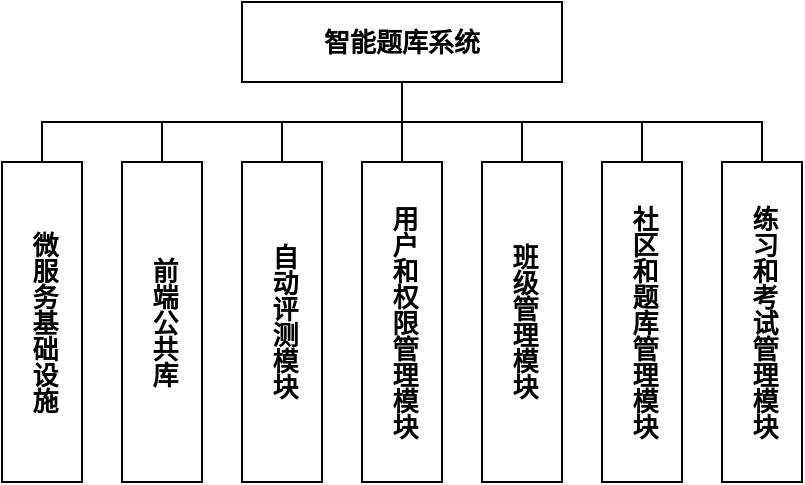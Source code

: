 <mxfile version="24.4.3" type="github" pages="6">
  <diagram name="第 1 页" id="eObKTCuL2aLBovRg0y6s">
    <mxGraphModel dx="520" dy="309" grid="1" gridSize="10" guides="1" tooltips="1" connect="1" arrows="1" fold="1" page="1" pageScale="1" pageWidth="827" pageHeight="1169" math="0" shadow="0">
      <root>
        <mxCell id="0" />
        <mxCell id="1" parent="0" />
        <mxCell id="1TfiM0mJoHMzbEMcMOic-4" style="edgeStyle=orthogonalEdgeStyle;rounded=0;orthogonalLoop=1;jettySize=auto;html=1;fontSize=13;fontFamily=宋体;endArrow=none;endFill=0;fontStyle=1" edge="1" parent="1" source="AXkbb3NN8vNCeK4mGR4q-1" target="AXkbb3NN8vNCeK4mGR4q-2">
          <mxGeometry relative="1" as="geometry">
            <Array as="points">
              <mxPoint x="200" y="60" />
              <mxPoint x="20" y="60" />
            </Array>
          </mxGeometry>
        </mxCell>
        <mxCell id="1TfiM0mJoHMzbEMcMOic-5" style="edgeStyle=orthogonalEdgeStyle;rounded=0;orthogonalLoop=1;jettySize=auto;html=1;fontSize=13;fontFamily=宋体;endArrow=none;endFill=0;fontStyle=1" edge="1" parent="1" source="AXkbb3NN8vNCeK4mGR4q-1" target="AXkbb3NN8vNCeK4mGR4q-4">
          <mxGeometry relative="1" as="geometry">
            <Array as="points">
              <mxPoint x="200" y="60" />
              <mxPoint x="80" y="60" />
            </Array>
          </mxGeometry>
        </mxCell>
        <mxCell id="1TfiM0mJoHMzbEMcMOic-6" style="edgeStyle=orthogonalEdgeStyle;rounded=0;orthogonalLoop=1;jettySize=auto;html=1;fontSize=13;fontFamily=宋体;endArrow=none;endFill=0;fontStyle=1" edge="1" parent="1" source="AXkbb3NN8vNCeK4mGR4q-1" target="1TfiM0mJoHMzbEMcMOic-1">
          <mxGeometry relative="1" as="geometry" />
        </mxCell>
        <mxCell id="1TfiM0mJoHMzbEMcMOic-7" style="edgeStyle=orthogonalEdgeStyle;rounded=0;orthogonalLoop=1;jettySize=auto;html=1;fontSize=13;fontFamily=宋体;endArrow=none;endFill=0;fontStyle=1" edge="1" parent="1" source="AXkbb3NN8vNCeK4mGR4q-1" target="AXkbb3NN8vNCeK4mGR4q-6">
          <mxGeometry relative="1" as="geometry" />
        </mxCell>
        <mxCell id="1TfiM0mJoHMzbEMcMOic-8" style="edgeStyle=orthogonalEdgeStyle;rounded=0;orthogonalLoop=1;jettySize=auto;html=1;fontSize=13;fontFamily=宋体;endArrow=none;endFill=0;fontStyle=1" edge="1" parent="1" source="AXkbb3NN8vNCeK4mGR4q-1" target="AXkbb3NN8vNCeK4mGR4q-8">
          <mxGeometry relative="1" as="geometry" />
        </mxCell>
        <mxCell id="1TfiM0mJoHMzbEMcMOic-9" style="edgeStyle=orthogonalEdgeStyle;rounded=0;orthogonalLoop=1;jettySize=auto;html=1;fontSize=13;fontFamily=宋体;endArrow=none;endFill=0;fontStyle=1" edge="1" parent="1" source="AXkbb3NN8vNCeK4mGR4q-1" target="AXkbb3NN8vNCeK4mGR4q-10">
          <mxGeometry relative="1" as="geometry">
            <Array as="points">
              <mxPoint x="200" y="60" />
              <mxPoint x="320" y="60" />
            </Array>
          </mxGeometry>
        </mxCell>
        <mxCell id="1TfiM0mJoHMzbEMcMOic-10" style="edgeStyle=orthogonalEdgeStyle;rounded=0;orthogonalLoop=1;jettySize=auto;html=1;fontSize=13;fontFamily=宋体;endArrow=none;endFill=0;fontStyle=1" edge="1" parent="1" source="AXkbb3NN8vNCeK4mGR4q-1" target="AXkbb3NN8vNCeK4mGR4q-11">
          <mxGeometry relative="1" as="geometry">
            <Array as="points">
              <mxPoint x="200" y="60" />
              <mxPoint x="380" y="60" />
            </Array>
          </mxGeometry>
        </mxCell>
        <mxCell id="AXkbb3NN8vNCeK4mGR4q-1" value="智能题库系统" style="rounded=0;whiteSpace=wrap;html=1;strokeWidth=1;fontSize=13;fontFamily=宋体;fontStyle=1" vertex="1" parent="1">
          <mxGeometry x="120" width="160" height="40" as="geometry" />
        </mxCell>
        <mxCell id="AXkbb3NN8vNCeK4mGR4q-2" value="微服务基础设施" style="rounded=0;whiteSpace=wrap;html=1;textDirection=vertical-lr;strokeWidth=1;fontSize=13;fontFamily=宋体;fontStyle=1" vertex="1" parent="1">
          <mxGeometry y="80" width="40" height="160" as="geometry" />
        </mxCell>
        <mxCell id="AXkbb3NN8vNCeK4mGR4q-4" value="前端公共库" style="rounded=0;whiteSpace=wrap;html=1;textDirection=vertical-lr;strokeWidth=1;fontSize=13;fontFamily=宋体;fontStyle=1" vertex="1" parent="1">
          <mxGeometry x="60" y="80" width="40" height="160" as="geometry" />
        </mxCell>
        <mxCell id="AXkbb3NN8vNCeK4mGR4q-6" value="用户和权限管理模块" style="rounded=0;whiteSpace=wrap;html=1;textDirection=vertical-lr;strokeWidth=1;fontSize=13;fontFamily=宋体;fontStyle=1" vertex="1" parent="1">
          <mxGeometry x="180" y="80" width="40" height="160" as="geometry" />
        </mxCell>
        <mxCell id="AXkbb3NN8vNCeK4mGR4q-8" value="班级管理模块" style="rounded=0;whiteSpace=wrap;html=1;textDirection=vertical-lr;strokeWidth=1;fontSize=13;fontFamily=宋体;fontStyle=1" vertex="1" parent="1">
          <mxGeometry x="240" y="80" width="40" height="160" as="geometry" />
        </mxCell>
        <mxCell id="AXkbb3NN8vNCeK4mGR4q-11" value="练习和考试管理模块" style="rounded=0;whiteSpace=wrap;html=1;textDirection=vertical-lr;strokeWidth=1;fontSize=13;fontFamily=宋体;fontStyle=1" vertex="1" parent="1">
          <mxGeometry x="360" y="80" width="40" height="160" as="geometry" />
        </mxCell>
        <mxCell id="1TfiM0mJoHMzbEMcMOic-1" value="自动评测模块" style="rounded=0;whiteSpace=wrap;html=1;textDirection=vertical-lr;strokeWidth=1;fontSize=13;fontFamily=宋体;fontStyle=1" vertex="1" parent="1">
          <mxGeometry x="120" y="80" width="40" height="160" as="geometry" />
        </mxCell>
        <mxCell id="AXkbb3NN8vNCeK4mGR4q-10" value="社区和题库管理模块" style="rounded=0;whiteSpace=wrap;html=1;textDirection=vertical-lr;strokeWidth=1;fontSize=13;fontFamily=宋体;fontStyle=1" vertex="1" parent="1">
          <mxGeometry x="300" y="80" width="40" height="160" as="geometry" />
        </mxCell>
      </root>
    </mxGraphModel>
  </diagram>
  <diagram id="jdIbcrPms2gUhNTZ2ln3" name="第 2 页">
    <mxGraphModel dx="628" dy="372" grid="1" gridSize="10" guides="1" tooltips="1" connect="1" arrows="1" fold="1" page="1" pageScale="1" pageWidth="827" pageHeight="1169" math="0" shadow="0">
      <root>
        <mxCell id="0" />
        <mxCell id="1" parent="0" />
        <mxCell id="3TBexgA2kITxujay0bop-1" style="edgeStyle=orthogonalEdgeStyle;rounded=0;orthogonalLoop=1;jettySize=auto;html=1;strokeColor=default;strokeWidth=1;endArrow=none;endFill=0;startArrow=none;startFill=0;fontSize=13;fontFamily=宋体;fontStyle=1" edge="1" parent="1" source="3TBexgA2kITxujay0bop-7" target="3TBexgA2kITxujay0bop-8">
          <mxGeometry relative="1" as="geometry">
            <Array as="points">
              <mxPoint x="140" y="60" />
              <mxPoint x="20" y="60" />
            </Array>
          </mxGeometry>
        </mxCell>
        <mxCell id="3TBexgA2kITxujay0bop-2" style="edgeStyle=orthogonalEdgeStyle;rounded=0;orthogonalLoop=1;jettySize=auto;html=1;strokeWidth=1;endArrow=none;endFill=0;startArrow=none;startFill=0;fontSize=13;fontFamily=宋体;fontStyle=1" edge="1" parent="1" source="3TBexgA2kITxujay0bop-7" target="3TBexgA2kITxujay0bop-9">
          <mxGeometry relative="1" as="geometry" />
        </mxCell>
        <mxCell id="3TBexgA2kITxujay0bop-3" style="edgeStyle=orthogonalEdgeStyle;rounded=0;orthogonalLoop=1;jettySize=auto;html=1;strokeWidth=1;endArrow=none;endFill=0;startArrow=none;startFill=0;fontSize=13;fontFamily=宋体;fontStyle=1" edge="1" parent="1" source="3TBexgA2kITxujay0bop-7" target="3TBexgA2kITxujay0bop-10">
          <mxGeometry relative="1" as="geometry" />
        </mxCell>
        <mxCell id="7ztqIl_7mpwJkRQCzAdN-3" style="edgeStyle=orthogonalEdgeStyle;rounded=0;orthogonalLoop=1;jettySize=auto;html=1;endArrow=none;endFill=0;" edge="1" parent="1" source="3TBexgA2kITxujay0bop-7" target="7ztqIl_7mpwJkRQCzAdN-1">
          <mxGeometry relative="1" as="geometry" />
        </mxCell>
        <mxCell id="7ztqIl_7mpwJkRQCzAdN-4" style="edgeStyle=orthogonalEdgeStyle;rounded=0;orthogonalLoop=1;jettySize=auto;html=1;endArrow=none;endFill=0;" edge="1" parent="1" source="3TBexgA2kITxujay0bop-7" target="7ztqIl_7mpwJkRQCzAdN-2">
          <mxGeometry relative="1" as="geometry">
            <Array as="points">
              <mxPoint x="140" y="60" />
              <mxPoint x="260" y="60" />
            </Array>
          </mxGeometry>
        </mxCell>
        <mxCell id="3TBexgA2kITxujay0bop-7" value="自动评测模块" style="rounded=0;whiteSpace=wrap;html=1;strokeWidth=1;fontSize=13;fontFamily=宋体;fontStyle=1" vertex="1" parent="1">
          <mxGeometry x="60" width="160" height="40" as="geometry" />
        </mxCell>
        <mxCell id="3TBexgA2kITxujay0bop-8" value="评测任务接收" style="rounded=0;whiteSpace=wrap;html=1;textDirection=vertical-lr;strokeWidth=1;fontSize=13;fontFamily=宋体;fontStyle=1" vertex="1" parent="1">
          <mxGeometry y="80" width="40" height="160" as="geometry" />
        </mxCell>
        <mxCell id="7ztqIl_7mpwJkRQCzAdN-6" style="edgeStyle=orthogonalEdgeStyle;rounded=0;orthogonalLoop=1;jettySize=auto;html=1;endArrow=none;endFill=0;" edge="1" parent="1" source="3TBexgA2kITxujay0bop-9" target="7ztqIl_7mpwJkRQCzAdN-5">
          <mxGeometry relative="1" as="geometry">
            <Array as="points">
              <mxPoint x="140" y="260" />
              <mxPoint x="50" y="260" />
            </Array>
          </mxGeometry>
        </mxCell>
        <mxCell id="7ztqIl_7mpwJkRQCzAdN-8" style="edgeStyle=orthogonalEdgeStyle;rounded=0;orthogonalLoop=1;jettySize=auto;html=1;endArrow=none;endFill=0;" edge="1" parent="1" source="3TBexgA2kITxujay0bop-9" target="7ztqIl_7mpwJkRQCzAdN-7">
          <mxGeometry relative="1" as="geometry" />
        </mxCell>
        <mxCell id="7ztqIl_7mpwJkRQCzAdN-10" style="edgeStyle=orthogonalEdgeStyle;rounded=0;orthogonalLoop=1;jettySize=auto;html=1;endArrow=none;endFill=0;" edge="1" parent="1" source="3TBexgA2kITxujay0bop-9" target="7ztqIl_7mpwJkRQCzAdN-9">
          <mxGeometry relative="1" as="geometry" />
        </mxCell>
        <mxCell id="7ztqIl_7mpwJkRQCzAdN-12" style="edgeStyle=orthogonalEdgeStyle;rounded=0;orthogonalLoop=1;jettySize=auto;html=1;endArrow=none;endFill=0;" edge="1" parent="1" source="3TBexgA2kITxujay0bop-9" target="7ztqIl_7mpwJkRQCzAdN-11">
          <mxGeometry relative="1" as="geometry">
            <Array as="points">
              <mxPoint x="140" y="260" />
              <mxPoint x="230" y="260" />
            </Array>
          </mxGeometry>
        </mxCell>
        <mxCell id="3TBexgA2kITxujay0bop-9" value="评测任务处理抽象" style="rounded=0;whiteSpace=wrap;html=1;textDirection=vertical-lr;strokeWidth=1;fontSize=13;fontFamily=宋体;fontStyle=1" vertex="1" parent="1">
          <mxGeometry x="120" y="80" width="40" height="160" as="geometry" />
        </mxCell>
        <mxCell id="3TBexgA2kITxujay0bop-10" value="评测结果推送" style="rounded=0;whiteSpace=wrap;html=1;textDirection=vertical-lr;strokeWidth=1;fontSize=13;fontFamily=宋体;fontStyle=1" vertex="1" parent="1">
          <mxGeometry x="180" y="80" width="40" height="160" as="geometry" />
        </mxCell>
        <mxCell id="7ztqIl_7mpwJkRQCzAdN-1" value="评测任务信息维护" style="rounded=0;whiteSpace=wrap;html=1;textDirection=vertical-lr;strokeWidth=1;fontSize=13;fontFamily=宋体;fontStyle=1" vertex="1" parent="1">
          <mxGeometry x="60" y="80" width="40" height="160" as="geometry" />
        </mxCell>
        <mxCell id="7ztqIl_7mpwJkRQCzAdN-2" value="评测结果解析" style="rounded=0;whiteSpace=wrap;html=1;textDirection=vertical-lr;strokeWidth=1;fontSize=13;fontFamily=宋体;fontStyle=1" vertex="1" parent="1">
          <mxGeometry x="240" y="80" width="40" height="160" as="geometry" />
        </mxCell>
        <mxCell id="7ztqIl_7mpwJkRQCzAdN-5" value="子进程创建与通信" style="rounded=0;whiteSpace=wrap;html=1;textDirection=vertical-lr;strokeWidth=1;fontSize=13;fontFamily=宋体;fontStyle=1" vertex="1" parent="1">
          <mxGeometry x="30" y="280" width="40" height="160" as="geometry" />
        </mxCell>
        <mxCell id="7ztqIl_7mpwJkRQCzAdN-7" value="子进程输出管理" style="rounded=0;whiteSpace=wrap;html=1;textDirection=vertical-lr;strokeWidth=1;fontSize=13;fontFamily=宋体;fontStyle=1" vertex="1" parent="1">
          <mxGeometry x="90" y="280" width="40" height="160" as="geometry" />
        </mxCell>
        <mxCell id="7ztqIl_7mpwJkRQCzAdN-9" value="子进程错误处理" style="rounded=0;whiteSpace=wrap;html=1;textDirection=vertical-lr;strokeWidth=1;fontSize=13;fontFamily=宋体;fontStyle=1" vertex="1" parent="1">
          <mxGeometry x="150" y="280" width="40" height="160" as="geometry" />
        </mxCell>
        <mxCell id="7ztqIl_7mpwJkRQCzAdN-11" value="子进程资源释放" style="rounded=0;whiteSpace=wrap;html=1;textDirection=vertical-lr;strokeWidth=1;fontSize=13;fontFamily=宋体;fontStyle=1" vertex="1" parent="1">
          <mxGeometry x="210" y="280" width="40" height="160" as="geometry" />
        </mxCell>
      </root>
    </mxGraphModel>
  </diagram>
  <diagram id="A-Rv--yhzJVSGEI8iDzc" name="第 3 页">
    <mxGraphModel dx="758" dy="450" grid="1" gridSize="10" guides="1" tooltips="1" connect="1" arrows="1" fold="1" page="1" pageScale="1" pageWidth="827" pageHeight="1169" math="0" shadow="0">
      <root>
        <mxCell id="0" />
        <mxCell id="1" parent="0" />
        <mxCell id="Ju0JKpyvAwDTfE2oQsWT-1" style="edgeStyle=orthogonalEdgeStyle;rounded=0;orthogonalLoop=1;jettySize=auto;html=1;fontSize=13;fontFamily=宋体;endArrow=none;endFill=0;fontStyle=1" edge="1" parent="1" source="Ju0JKpyvAwDTfE2oQsWT-8" target="Ju0JKpyvAwDTfE2oQsWT-9">
          <mxGeometry relative="1" as="geometry">
            <Array as="points">
              <mxPoint x="140" y="60" />
              <mxPoint x="20" y="60" />
            </Array>
          </mxGeometry>
        </mxCell>
        <mxCell id="Ju0JKpyvAwDTfE2oQsWT-2" style="edgeStyle=orthogonalEdgeStyle;rounded=0;orthogonalLoop=1;jettySize=auto;html=1;fontSize=13;fontFamily=宋体;endArrow=none;endFill=0;fontStyle=1" edge="1" parent="1" source="Ju0JKpyvAwDTfE2oQsWT-8" target="Ju0JKpyvAwDTfE2oQsWT-10">
          <mxGeometry relative="1" as="geometry">
            <Array as="points">
              <mxPoint x="140" y="60" />
              <mxPoint x="80" y="60" />
            </Array>
          </mxGeometry>
        </mxCell>
        <mxCell id="Ju0JKpyvAwDTfE2oQsWT-3" style="edgeStyle=orthogonalEdgeStyle;rounded=0;orthogonalLoop=1;jettySize=auto;html=1;fontSize=13;fontFamily=宋体;endArrow=none;endFill=0;fontStyle=1" edge="1" parent="1" source="Ju0JKpyvAwDTfE2oQsWT-8" target="Ju0JKpyvAwDTfE2oQsWT-14">
          <mxGeometry relative="1" as="geometry" />
        </mxCell>
        <mxCell id="Ju0JKpyvAwDTfE2oQsWT-4" style="edgeStyle=orthogonalEdgeStyle;rounded=0;orthogonalLoop=1;jettySize=auto;html=1;fontSize=13;fontFamily=宋体;endArrow=none;endFill=0;fontStyle=1" edge="1" parent="1" source="Ju0JKpyvAwDTfE2oQsWT-8" target="Ju0JKpyvAwDTfE2oQsWT-11">
          <mxGeometry relative="1" as="geometry" />
        </mxCell>
        <mxCell id="Ju0JKpyvAwDTfE2oQsWT-5" style="edgeStyle=orthogonalEdgeStyle;rounded=0;orthogonalLoop=1;jettySize=auto;html=1;fontSize=13;fontFamily=宋体;endArrow=none;endFill=0;fontStyle=1" edge="1" parent="1" source="Ju0JKpyvAwDTfE2oQsWT-8" target="Ju0JKpyvAwDTfE2oQsWT-12">
          <mxGeometry relative="1" as="geometry">
            <Array as="points">
              <mxPoint x="140" y="60" />
              <mxPoint x="260" y="60" />
            </Array>
          </mxGeometry>
        </mxCell>
        <mxCell id="Ju0JKpyvAwDTfE2oQsWT-8" value="用户和权限管理模块" style="rounded=0;whiteSpace=wrap;html=1;strokeWidth=1;fontSize=13;fontFamily=宋体;fontStyle=1" vertex="1" parent="1">
          <mxGeometry x="60" width="160" height="40" as="geometry" />
        </mxCell>
        <mxCell id="Ju0JKpyvAwDTfE2oQsWT-9" value="用户注册" style="rounded=0;whiteSpace=wrap;html=1;textDirection=vertical-lr;strokeWidth=1;fontSize=13;fontFamily=宋体;fontStyle=1" vertex="1" parent="1">
          <mxGeometry y="80" width="40" height="160" as="geometry" />
        </mxCell>
        <mxCell id="Mo4TfVp7PUq2NMSG8-6Q-2" style="edgeStyle=orthogonalEdgeStyle;rounded=0;orthogonalLoop=1;jettySize=auto;html=1;endArrow=none;endFill=0;" edge="1" parent="1" source="Ju0JKpyvAwDTfE2oQsWT-10" target="Ju0JKpyvAwDTfE2oQsWT-16">
          <mxGeometry relative="1" as="geometry" />
        </mxCell>
        <mxCell id="Mo4TfVp7PUq2NMSG8-6Q-3" style="edgeStyle=orthogonalEdgeStyle;rounded=0;orthogonalLoop=1;jettySize=auto;html=1;endArrow=none;endFill=0;" edge="1" parent="1" source="Ju0JKpyvAwDTfE2oQsWT-10" target="Mo4TfVp7PUq2NMSG8-6Q-1">
          <mxGeometry relative="1" as="geometry" />
        </mxCell>
        <mxCell id="Ju0JKpyvAwDTfE2oQsWT-10" value="用户登录" style="rounded=0;whiteSpace=wrap;html=1;textDirection=vertical-lr;strokeWidth=1;fontSize=13;fontFamily=宋体;fontStyle=1" vertex="1" parent="1">
          <mxGeometry x="60" y="80" width="40" height="160" as="geometry" />
        </mxCell>
        <mxCell id="Ju0JKpyvAwDTfE2oQsWT-11" value="用户鉴权" style="rounded=0;whiteSpace=wrap;html=1;textDirection=vertical-lr;strokeWidth=1;fontSize=13;fontFamily=宋体;fontStyle=1" vertex="1" parent="1">
          <mxGeometry x="180" y="80" width="40" height="160" as="geometry" />
        </mxCell>
        <mxCell id="Mo4TfVp7PUq2NMSG8-6Q-6" style="edgeStyle=orthogonalEdgeStyle;rounded=0;orthogonalLoop=1;jettySize=auto;html=1;endArrow=none;endFill=0;" edge="1" parent="1" source="Ju0JKpyvAwDTfE2oQsWT-12" target="Mo4TfVp7PUq2NMSG8-6Q-4">
          <mxGeometry relative="1" as="geometry">
            <Array as="points">
              <mxPoint x="260" y="260" />
              <mxPoint x="200" y="260" />
            </Array>
          </mxGeometry>
        </mxCell>
        <mxCell id="Mo4TfVp7PUq2NMSG8-6Q-7" style="edgeStyle=orthogonalEdgeStyle;rounded=0;orthogonalLoop=1;jettySize=auto;html=1;endArrow=none;endFill=0;" edge="1" parent="1" source="Ju0JKpyvAwDTfE2oQsWT-12" target="Mo4TfVp7PUq2NMSG8-6Q-5">
          <mxGeometry relative="1" as="geometry" />
        </mxCell>
        <mxCell id="mcC-58T03SMqWoph6XdK-2" style="edgeStyle=orthogonalEdgeStyle;rounded=0;orthogonalLoop=1;jettySize=auto;html=1;endArrow=none;endFill=0;" edge="1" parent="1" source="Ju0JKpyvAwDTfE2oQsWT-12" target="mcC-58T03SMqWoph6XdK-1">
          <mxGeometry relative="1" as="geometry">
            <Array as="points">
              <mxPoint x="260" y="260" />
              <mxPoint x="320" y="260" />
            </Array>
          </mxGeometry>
        </mxCell>
        <mxCell id="Ju0JKpyvAwDTfE2oQsWT-12" value="用户权限管理" style="rounded=0;whiteSpace=wrap;html=1;textDirection=vertical-lr;strokeWidth=1;fontSize=13;fontFamily=宋体;fontStyle=1" vertex="1" parent="1">
          <mxGeometry x="240" y="80" width="40" height="160" as="geometry" />
        </mxCell>
        <mxCell id="Ju0JKpyvAwDTfE2oQsWT-14" value="用户认证" style="rounded=0;whiteSpace=wrap;html=1;textDirection=vertical-lr;strokeWidth=1;fontSize=13;fontFamily=宋体;fontStyle=1" vertex="1" parent="1">
          <mxGeometry x="120" y="80" width="40" height="160" as="geometry" />
        </mxCell>
        <mxCell id="Ju0JKpyvAwDTfE2oQsWT-16" value="账号密码登录" style="rounded=0;whiteSpace=wrap;html=1;textDirection=vertical-lr;strokeWidth=1;fontSize=13;fontFamily=宋体;fontStyle=1" vertex="1" parent="1">
          <mxGeometry x="30" y="280" width="40" height="160" as="geometry" />
        </mxCell>
        <mxCell id="Mo4TfVp7PUq2NMSG8-6Q-1" value="token登录" style="rounded=0;whiteSpace=wrap;html=1;textDirection=vertical-lr;strokeWidth=1;fontSize=13;fontFamily=宋体;fontStyle=1" vertex="1" parent="1">
          <mxGeometry x="90" y="280" width="40" height="160" as="geometry" />
        </mxCell>
        <mxCell id="Mo4TfVp7PUq2NMSG8-6Q-4" value="用户权限控制" style="rounded=0;whiteSpace=wrap;html=1;textDirection=vertical-lr;strokeWidth=1;fontSize=13;fontFamily=宋体;fontStyle=1" vertex="1" parent="1">
          <mxGeometry x="180" y="280" width="40" height="160" as="geometry" />
        </mxCell>
        <mxCell id="Mo4TfVp7PUq2NMSG8-6Q-5" value="用户角色管理" style="rounded=0;whiteSpace=wrap;html=1;textDirection=vertical-lr;strokeWidth=1;fontSize=13;fontFamily=宋体;fontStyle=1" vertex="1" parent="1">
          <mxGeometry x="240" y="280" width="40" height="160" as="geometry" />
        </mxCell>
        <mxCell id="mcC-58T03SMqWoph6XdK-1" value="角色权限管理" style="rounded=0;whiteSpace=wrap;html=1;textDirection=vertical-lr;strokeWidth=1;fontSize=13;fontFamily=宋体;fontStyle=1" vertex="1" parent="1">
          <mxGeometry x="300" y="280" width="40" height="160" as="geometry" />
        </mxCell>
      </root>
    </mxGraphModel>
  </diagram>
  <diagram id="jKZXMxb1p8fW3v9pR9lb" name="第 4 页">
    <mxGraphModel dx="413" dy="224" grid="1" gridSize="10" guides="1" tooltips="1" connect="1" arrows="1" fold="1" page="1" pageScale="1" pageWidth="827" pageHeight="1169" math="0" shadow="0">
      <root>
        <mxCell id="0" />
        <mxCell id="1" parent="0" />
        <mxCell id="VuksA6qUWwvKeez0812m-1" value="班级管理模块" style="rounded=0;whiteSpace=wrap;html=1;fontSize=11;strokeWidth=1;" vertex="1" parent="1">
          <mxGeometry x="280" y="160" width="130" height="40" as="geometry" />
        </mxCell>
        <mxCell id="VuksA6qUWwvKeez0812m-2" value="创建班级" style="rounded=0;whiteSpace=wrap;html=1;textDirection=vertical-lr;fontSize=11;strokeWidth=1;" vertex="1" parent="1">
          <mxGeometry x="200" y="240" width="40" height="120" as="geometry" />
        </mxCell>
        <mxCell id="VuksA6qUWwvKeez0812m-3" value="处理新成员申请" style="rounded=0;whiteSpace=wrap;html=1;textDirection=vertical-lr;fontSize=11;strokeWidth=1;" vertex="1" parent="1">
          <mxGeometry x="250" y="240" width="40" height="120" as="geometry" />
        </mxCell>
        <mxCell id="VuksA6qUWwvKeez0812m-4" value="移除成员" style="rounded=0;whiteSpace=wrap;html=1;textDirection=vertical-lr;fontSize=11;strokeWidth=1;" vertex="1" parent="1">
          <mxGeometry x="300" y="240" width="40" height="120" as="geometry" />
        </mxCell>
        <mxCell id="VuksA6qUWwvKeez0812m-5" value="班级考试管理" style="rounded=0;whiteSpace=wrap;html=1;textDirection=vertical-lr;fontSize=11;strokeWidth=1;" vertex="1" parent="1">
          <mxGeometry x="350" y="240" width="40" height="120" as="geometry" />
        </mxCell>
        <mxCell id="VuksA6qUWwvKeez0812m-6" value="解散班级" style="rounded=0;whiteSpace=wrap;html=1;textDirection=vertical-lr;fontSize=11;strokeWidth=1;" vertex="1" parent="1">
          <mxGeometry x="400" y="240" width="40" height="120" as="geometry" />
        </mxCell>
        <mxCell id="VuksA6qUWwvKeez0812m-7" value="" style="endArrow=none;html=1;rounded=0;exitX=0.5;exitY=0;exitDx=0;exitDy=0;entryX=0.5;entryY=1;entryDx=0;entryDy=0;fontSize=11;strokeWidth=1;" edge="1" parent="1" source="VuksA6qUWwvKeez0812m-2" target="VuksA6qUWwvKeez0812m-1">
          <mxGeometry width="50" height="50" relative="1" as="geometry">
            <mxPoint x="180" y="180" as="sourcePoint" />
            <mxPoint x="310" y="220" as="targetPoint" />
            <Array as="points">
              <mxPoint x="220" y="220" />
              <mxPoint x="345" y="220" />
            </Array>
          </mxGeometry>
        </mxCell>
        <mxCell id="VuksA6qUWwvKeez0812m-8" value="" style="endArrow=none;html=1;rounded=0;exitX=0.5;exitY=0;exitDx=0;exitDy=0;entryX=0.5;entryY=1;entryDx=0;entryDy=0;fontSize=11;strokeWidth=1;" edge="1" parent="1" source="VuksA6qUWwvKeez0812m-3" target="VuksA6qUWwvKeez0812m-1">
          <mxGeometry width="50" height="50" relative="1" as="geometry">
            <mxPoint x="230" y="240" as="sourcePoint" />
            <mxPoint x="310" y="200" as="targetPoint" />
            <Array as="points">
              <mxPoint x="270" y="220" />
              <mxPoint x="345" y="220" />
            </Array>
          </mxGeometry>
        </mxCell>
        <mxCell id="VuksA6qUWwvKeez0812m-9" value="" style="endArrow=none;html=1;rounded=0;exitX=0.5;exitY=0;exitDx=0;exitDy=0;entryX=0.5;entryY=1;entryDx=0;entryDy=0;fontSize=11;strokeWidth=1;" edge="1" parent="1" source="VuksA6qUWwvKeez0812m-4" target="VuksA6qUWwvKeez0812m-1">
          <mxGeometry width="50" height="50" relative="1" as="geometry">
            <mxPoint x="280" y="240" as="sourcePoint" />
            <mxPoint x="310" y="200" as="targetPoint" />
            <Array as="points">
              <mxPoint x="320" y="220" />
              <mxPoint x="345" y="220" />
            </Array>
          </mxGeometry>
        </mxCell>
        <mxCell id="VuksA6qUWwvKeez0812m-10" value="" style="endArrow=none;html=1;rounded=0;exitX=0.5;exitY=0;exitDx=0;exitDy=0;entryX=0.5;entryY=1;entryDx=0;entryDy=0;fontSize=11;strokeWidth=1;" edge="1" parent="1" source="VuksA6qUWwvKeez0812m-5" target="VuksA6qUWwvKeez0812m-1">
          <mxGeometry width="50" height="50" relative="1" as="geometry">
            <mxPoint x="330" y="240" as="sourcePoint" />
            <mxPoint x="310" y="200" as="targetPoint" />
            <Array as="points">
              <mxPoint x="370" y="220" />
              <mxPoint x="345" y="220" />
            </Array>
          </mxGeometry>
        </mxCell>
        <mxCell id="VuksA6qUWwvKeez0812m-11" value="" style="endArrow=none;html=1;rounded=0;exitX=0.5;exitY=0;exitDx=0;exitDy=0;entryX=0.5;entryY=1;entryDx=0;entryDy=0;fontSize=11;strokeWidth=1;" edge="1" parent="1" source="VuksA6qUWwvKeez0812m-6" target="VuksA6qUWwvKeez0812m-1">
          <mxGeometry width="50" height="50" relative="1" as="geometry">
            <mxPoint x="380" y="240" as="sourcePoint" />
            <mxPoint x="310" y="200" as="targetPoint" />
            <Array as="points">
              <mxPoint x="420" y="220" />
              <mxPoint x="345" y="220" />
            </Array>
          </mxGeometry>
        </mxCell>
        <mxCell id="VuksA6qUWwvKeez0812m-12" value="班级成员退出" style="rounded=0;whiteSpace=wrap;html=1;textDirection=vertical-lr;fontSize=11;strokeWidth=1;" vertex="1" parent="1">
          <mxGeometry x="450" y="240" width="40" height="120" as="geometry" />
        </mxCell>
        <mxCell id="VuksA6qUWwvKeez0812m-13" value="" style="endArrow=none;html=1;rounded=0;exitX=0.5;exitY=0;exitDx=0;exitDy=0;entryX=0.5;entryY=1;entryDx=0;entryDy=0;fontSize=11;strokeWidth=1;" edge="1" parent="1" source="VuksA6qUWwvKeez0812m-12" target="VuksA6qUWwvKeez0812m-1">
          <mxGeometry width="50" height="50" relative="1" as="geometry">
            <mxPoint x="420" y="240" as="sourcePoint" />
            <mxPoint x="330" y="200" as="targetPoint" />
            <Array as="points">
              <mxPoint x="470" y="220" />
              <mxPoint x="345" y="220" />
            </Array>
          </mxGeometry>
        </mxCell>
      </root>
    </mxGraphModel>
  </diagram>
  <diagram id="mv6Qk3AoBX3FIpO2wDD1" name="第 5 页">
    <mxGraphModel dx="495" dy="269" grid="1" gridSize="10" guides="1" tooltips="1" connect="1" arrows="1" fold="1" page="1" pageScale="1" pageWidth="827" pageHeight="1169" math="0" shadow="0">
      <root>
        <mxCell id="0" />
        <mxCell id="1" parent="0" />
        <mxCell id="zWWiXbBKag7-QNs-Y7jW-1" value="社区和题库管理模块" style="rounded=0;whiteSpace=wrap;html=1;fontSize=11;strokeWidth=1;" vertex="1" parent="1">
          <mxGeometry x="280" y="160" width="130" height="40" as="geometry" />
        </mxCell>
        <mxCell id="zWWiXbBKag7-QNs-Y7jW-2" value="发布评论" style="rounded=0;whiteSpace=wrap;html=1;textDirection=vertical-lr;fontSize=11;strokeWidth=1;" vertex="1" parent="1">
          <mxGeometry x="200" y="240" width="40" height="120" as="geometry" />
        </mxCell>
        <mxCell id="zWWiXbBKag7-QNs-Y7jW-3" value="浏览评论" style="rounded=0;whiteSpace=wrap;html=1;textDirection=vertical-lr;fontSize=11;strokeWidth=1;" vertex="1" parent="1">
          <mxGeometry x="250" y="240" width="40" height="120" as="geometry" />
        </mxCell>
        <mxCell id="zWWiXbBKag7-QNs-Y7jW-4" value="创建新题目" style="rounded=0;whiteSpace=wrap;html=1;textDirection=vertical-lr;fontSize=11;strokeWidth=1;" vertex="1" parent="1">
          <mxGeometry x="300" y="240" width="40" height="120" as="geometry" />
        </mxCell>
        <mxCell id="zWWiXbBKag7-QNs-Y7jW-5" value="创建题解" style="rounded=0;whiteSpace=wrap;html=1;textDirection=vertical-lr;fontSize=11;strokeWidth=1;" vertex="1" parent="1">
          <mxGeometry x="350" y="240" width="40" height="120" as="geometry" />
        </mxCell>
        <mxCell id="zWWiXbBKag7-QNs-Y7jW-6" value="创建测试用例" style="rounded=0;whiteSpace=wrap;html=1;textDirection=vertical-lr;fontSize=11;strokeWidth=1;" vertex="1" parent="1">
          <mxGeometry x="400" y="240" width="40" height="120" as="geometry" />
        </mxCell>
        <mxCell id="zWWiXbBKag7-QNs-Y7jW-7" value="" style="endArrow=none;html=1;rounded=0;exitX=0.5;exitY=0;exitDx=0;exitDy=0;entryX=0.5;entryY=1;entryDx=0;entryDy=0;fontSize=11;strokeWidth=1;" edge="1" parent="1" source="zWWiXbBKag7-QNs-Y7jW-2" target="zWWiXbBKag7-QNs-Y7jW-1">
          <mxGeometry width="50" height="50" relative="1" as="geometry">
            <mxPoint x="180" y="180" as="sourcePoint" />
            <mxPoint x="310" y="220" as="targetPoint" />
            <Array as="points">
              <mxPoint x="220" y="220" />
              <mxPoint x="345" y="220" />
            </Array>
          </mxGeometry>
        </mxCell>
        <mxCell id="zWWiXbBKag7-QNs-Y7jW-8" value="" style="endArrow=none;html=1;rounded=0;exitX=0.5;exitY=0;exitDx=0;exitDy=0;entryX=0.5;entryY=1;entryDx=0;entryDy=0;fontSize=11;strokeWidth=1;" edge="1" parent="1" source="zWWiXbBKag7-QNs-Y7jW-3" target="zWWiXbBKag7-QNs-Y7jW-1">
          <mxGeometry width="50" height="50" relative="1" as="geometry">
            <mxPoint x="230" y="240" as="sourcePoint" />
            <mxPoint x="310" y="200" as="targetPoint" />
            <Array as="points">
              <mxPoint x="270" y="220" />
              <mxPoint x="345" y="220" />
            </Array>
          </mxGeometry>
        </mxCell>
        <mxCell id="zWWiXbBKag7-QNs-Y7jW-9" value="" style="endArrow=none;html=1;rounded=0;exitX=0.5;exitY=0;exitDx=0;exitDy=0;entryX=0.5;entryY=1;entryDx=0;entryDy=0;fontSize=11;strokeWidth=1;" edge="1" parent="1" source="zWWiXbBKag7-QNs-Y7jW-4" target="zWWiXbBKag7-QNs-Y7jW-1">
          <mxGeometry width="50" height="50" relative="1" as="geometry">
            <mxPoint x="280" y="240" as="sourcePoint" />
            <mxPoint x="310" y="200" as="targetPoint" />
            <Array as="points">
              <mxPoint x="320" y="220" />
              <mxPoint x="345" y="220" />
            </Array>
          </mxGeometry>
        </mxCell>
        <mxCell id="zWWiXbBKag7-QNs-Y7jW-10" value="" style="endArrow=none;html=1;rounded=0;exitX=0.5;exitY=0;exitDx=0;exitDy=0;entryX=0.5;entryY=1;entryDx=0;entryDy=0;fontSize=11;strokeWidth=1;" edge="1" parent="1" source="zWWiXbBKag7-QNs-Y7jW-5" target="zWWiXbBKag7-QNs-Y7jW-1">
          <mxGeometry width="50" height="50" relative="1" as="geometry">
            <mxPoint x="330" y="240" as="sourcePoint" />
            <mxPoint x="310" y="200" as="targetPoint" />
            <Array as="points">
              <mxPoint x="370" y="220" />
              <mxPoint x="345" y="220" />
            </Array>
          </mxGeometry>
        </mxCell>
        <mxCell id="zWWiXbBKag7-QNs-Y7jW-11" value="" style="endArrow=none;html=1;rounded=0;exitX=0.5;exitY=0;exitDx=0;exitDy=0;entryX=0.5;entryY=1;entryDx=0;entryDy=0;fontSize=11;strokeWidth=1;" edge="1" parent="1" source="zWWiXbBKag7-QNs-Y7jW-6" target="zWWiXbBKag7-QNs-Y7jW-1">
          <mxGeometry width="50" height="50" relative="1" as="geometry">
            <mxPoint x="380" y="240" as="sourcePoint" />
            <mxPoint x="310" y="200" as="targetPoint" />
            <Array as="points">
              <mxPoint x="420" y="220" />
              <mxPoint x="345" y="220" />
            </Array>
          </mxGeometry>
        </mxCell>
        <mxCell id="zWWiXbBKag7-QNs-Y7jW-12" value="查询审核状态" style="rounded=0;whiteSpace=wrap;html=1;textDirection=vertical-lr;fontSize=11;strokeWidth=1;" vertex="1" parent="1">
          <mxGeometry x="450" y="240" width="40" height="120" as="geometry" />
        </mxCell>
        <mxCell id="zWWiXbBKag7-QNs-Y7jW-13" value="" style="endArrow=none;html=1;rounded=0;exitX=0.5;exitY=0;exitDx=0;exitDy=0;entryX=0.5;entryY=1;entryDx=0;entryDy=0;fontSize=11;strokeWidth=1;" edge="1" parent="1" source="zWWiXbBKag7-QNs-Y7jW-12" target="zWWiXbBKag7-QNs-Y7jW-1">
          <mxGeometry width="50" height="50" relative="1" as="geometry">
            <mxPoint x="420" y="240" as="sourcePoint" />
            <mxPoint x="330" y="200" as="targetPoint" />
            <Array as="points">
              <mxPoint x="470" y="220" />
              <mxPoint x="345" y="220" />
            </Array>
          </mxGeometry>
        </mxCell>
      </root>
    </mxGraphModel>
  </diagram>
  <diagram id="7rFBzIOiL90r-DmJEj2M" name="第 6 页">
    <mxGraphModel dx="495" dy="269" grid="1" gridSize="10" guides="1" tooltips="1" connect="1" arrows="1" fold="1" page="1" pageScale="1" pageWidth="827" pageHeight="1169" math="0" shadow="0">
      <root>
        <mxCell id="0" />
        <mxCell id="1" parent="0" />
        <mxCell id="ZZlnhtdRVq0ZAE5qPKn3-1" value="练习和考试管理" style="rounded=0;whiteSpace=wrap;html=1;fontSize=11;strokeWidth=1;" vertex="1" parent="1">
          <mxGeometry x="280" y="160" width="130" height="40" as="geometry" />
        </mxCell>
        <mxCell id="ZZlnhtdRVq0ZAE5qPKn3-2" value="创建考试" style="rounded=0;whiteSpace=wrap;html=1;textDirection=vertical-lr;fontSize=11;strokeWidth=1;" vertex="1" parent="1">
          <mxGeometry x="200" y="240" width="40" height="120" as="geometry" />
        </mxCell>
        <mxCell id="ZZlnhtdRVq0ZAE5qPKn3-3" value="考试参数修改" style="rounded=0;whiteSpace=wrap;html=1;textDirection=vertical-lr;fontSize=11;strokeWidth=1;" vertex="1" parent="1">
          <mxGeometry x="250" y="240" width="40" height="120" as="geometry" />
        </mxCell>
        <mxCell id="ZZlnhtdRVq0ZAE5qPKn3-4" value="试题模板生成" style="rounded=0;whiteSpace=wrap;html=1;textDirection=vertical-lr;fontSize=11;strokeWidth=1;" vertex="1" parent="1">
          <mxGeometry x="300" y="240" width="40" height="120" as="geometry" />
        </mxCell>
        <mxCell id="ZZlnhtdRVq0ZAE5qPKn3-5" value="用户试卷获取" style="rounded=0;whiteSpace=wrap;html=1;textDirection=vertical-lr;fontSize=11;strokeWidth=1;" vertex="1" parent="1">
          <mxGeometry x="350" y="240" width="40" height="120" as="geometry" />
        </mxCell>
        <mxCell id="ZZlnhtdRVq0ZAE5qPKn3-6" value="用户答题" style="rounded=0;whiteSpace=wrap;html=1;textDirection=vertical-lr;fontSize=11;strokeWidth=1;" vertex="1" parent="1">
          <mxGeometry x="400" y="240" width="40" height="120" as="geometry" />
        </mxCell>
        <mxCell id="ZZlnhtdRVq0ZAE5qPKn3-7" value="" style="endArrow=none;html=1;rounded=0;exitX=0.5;exitY=0;exitDx=0;exitDy=0;entryX=0.5;entryY=1;entryDx=0;entryDy=0;fontSize=11;strokeWidth=1;" edge="1" parent="1" source="ZZlnhtdRVq0ZAE5qPKn3-2" target="ZZlnhtdRVq0ZAE5qPKn3-1">
          <mxGeometry width="50" height="50" relative="1" as="geometry">
            <mxPoint x="180" y="180" as="sourcePoint" />
            <mxPoint x="310" y="220" as="targetPoint" />
            <Array as="points">
              <mxPoint x="220" y="220" />
              <mxPoint x="345" y="220" />
            </Array>
          </mxGeometry>
        </mxCell>
        <mxCell id="ZZlnhtdRVq0ZAE5qPKn3-8" value="" style="endArrow=none;html=1;rounded=0;exitX=0.5;exitY=0;exitDx=0;exitDy=0;entryX=0.5;entryY=1;entryDx=0;entryDy=0;fontSize=11;strokeWidth=1;" edge="1" parent="1" source="ZZlnhtdRVq0ZAE5qPKn3-3" target="ZZlnhtdRVq0ZAE5qPKn3-1">
          <mxGeometry width="50" height="50" relative="1" as="geometry">
            <mxPoint x="230" y="240" as="sourcePoint" />
            <mxPoint x="310" y="200" as="targetPoint" />
            <Array as="points">
              <mxPoint x="270" y="220" />
              <mxPoint x="345" y="220" />
            </Array>
          </mxGeometry>
        </mxCell>
        <mxCell id="ZZlnhtdRVq0ZAE5qPKn3-9" value="" style="endArrow=none;html=1;rounded=0;exitX=0.5;exitY=0;exitDx=0;exitDy=0;entryX=0.5;entryY=1;entryDx=0;entryDy=0;fontSize=11;strokeWidth=1;" edge="1" parent="1" source="ZZlnhtdRVq0ZAE5qPKn3-4" target="ZZlnhtdRVq0ZAE5qPKn3-1">
          <mxGeometry width="50" height="50" relative="1" as="geometry">
            <mxPoint x="280" y="240" as="sourcePoint" />
            <mxPoint x="310" y="200" as="targetPoint" />
            <Array as="points">
              <mxPoint x="320" y="220" />
              <mxPoint x="345" y="220" />
            </Array>
          </mxGeometry>
        </mxCell>
        <mxCell id="ZZlnhtdRVq0ZAE5qPKn3-10" value="" style="endArrow=none;html=1;rounded=0;exitX=0.5;exitY=0;exitDx=0;exitDy=0;entryX=0.5;entryY=1;entryDx=0;entryDy=0;fontSize=11;strokeWidth=1;" edge="1" parent="1" source="ZZlnhtdRVq0ZAE5qPKn3-5" target="ZZlnhtdRVq0ZAE5qPKn3-1">
          <mxGeometry width="50" height="50" relative="1" as="geometry">
            <mxPoint x="330" y="240" as="sourcePoint" />
            <mxPoint x="310" y="200" as="targetPoint" />
            <Array as="points">
              <mxPoint x="370" y="220" />
              <mxPoint x="345" y="220" />
            </Array>
          </mxGeometry>
        </mxCell>
        <mxCell id="ZZlnhtdRVq0ZAE5qPKn3-11" value="" style="endArrow=none;html=1;rounded=0;exitX=0.5;exitY=0;exitDx=0;exitDy=0;entryX=0.5;entryY=1;entryDx=0;entryDy=0;fontSize=11;strokeWidth=1;" edge="1" parent="1" source="ZZlnhtdRVq0ZAE5qPKn3-6" target="ZZlnhtdRVq0ZAE5qPKn3-1">
          <mxGeometry width="50" height="50" relative="1" as="geometry">
            <mxPoint x="380" y="240" as="sourcePoint" />
            <mxPoint x="310" y="200" as="targetPoint" />
            <Array as="points">
              <mxPoint x="420" y="220" />
              <mxPoint x="345" y="220" />
            </Array>
          </mxGeometry>
        </mxCell>
        <mxCell id="ZZlnhtdRVq0ZAE5qPKn3-12" value="提交结果查询" style="rounded=0;whiteSpace=wrap;html=1;textDirection=vertical-lr;fontSize=11;strokeWidth=1;" vertex="1" parent="1">
          <mxGeometry x="450" y="240" width="40" height="120" as="geometry" />
        </mxCell>
        <mxCell id="ZZlnhtdRVq0ZAE5qPKn3-13" value="" style="endArrow=none;html=1;rounded=0;exitX=0.5;exitY=0;exitDx=0;exitDy=0;entryX=0.5;entryY=1;entryDx=0;entryDy=0;fontSize=11;strokeWidth=1;" edge="1" parent="1" source="ZZlnhtdRVq0ZAE5qPKn3-12" target="ZZlnhtdRVq0ZAE5qPKn3-1">
          <mxGeometry width="50" height="50" relative="1" as="geometry">
            <mxPoint x="420" y="240" as="sourcePoint" />
            <mxPoint x="330" y="200" as="targetPoint" />
            <Array as="points">
              <mxPoint x="470" y="220" />
              <mxPoint x="345" y="220" />
            </Array>
          </mxGeometry>
        </mxCell>
      </root>
    </mxGraphModel>
  </diagram>
</mxfile>
